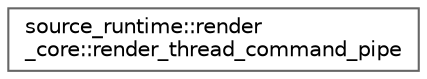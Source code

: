 digraph "类继承关系图"
{
 // LATEX_PDF_SIZE
  bgcolor="transparent";
  edge [fontname=Helvetica,fontsize=10,labelfontname=Helvetica,labelfontsize=10];
  node [fontname=Helvetica,fontsize=10,shape=box,height=0.2,width=0.4];
  rankdir="LR";
  Node0 [id="Node000000",label="source_runtime::render\l_core::render_thread_command_pipe",height=0.2,width=0.4,color="grey40", fillcolor="white", style="filled",URL="$classsource__runtime_1_1render__core_1_1render__thread__command__pipe.html",tooltip=" "];
}
